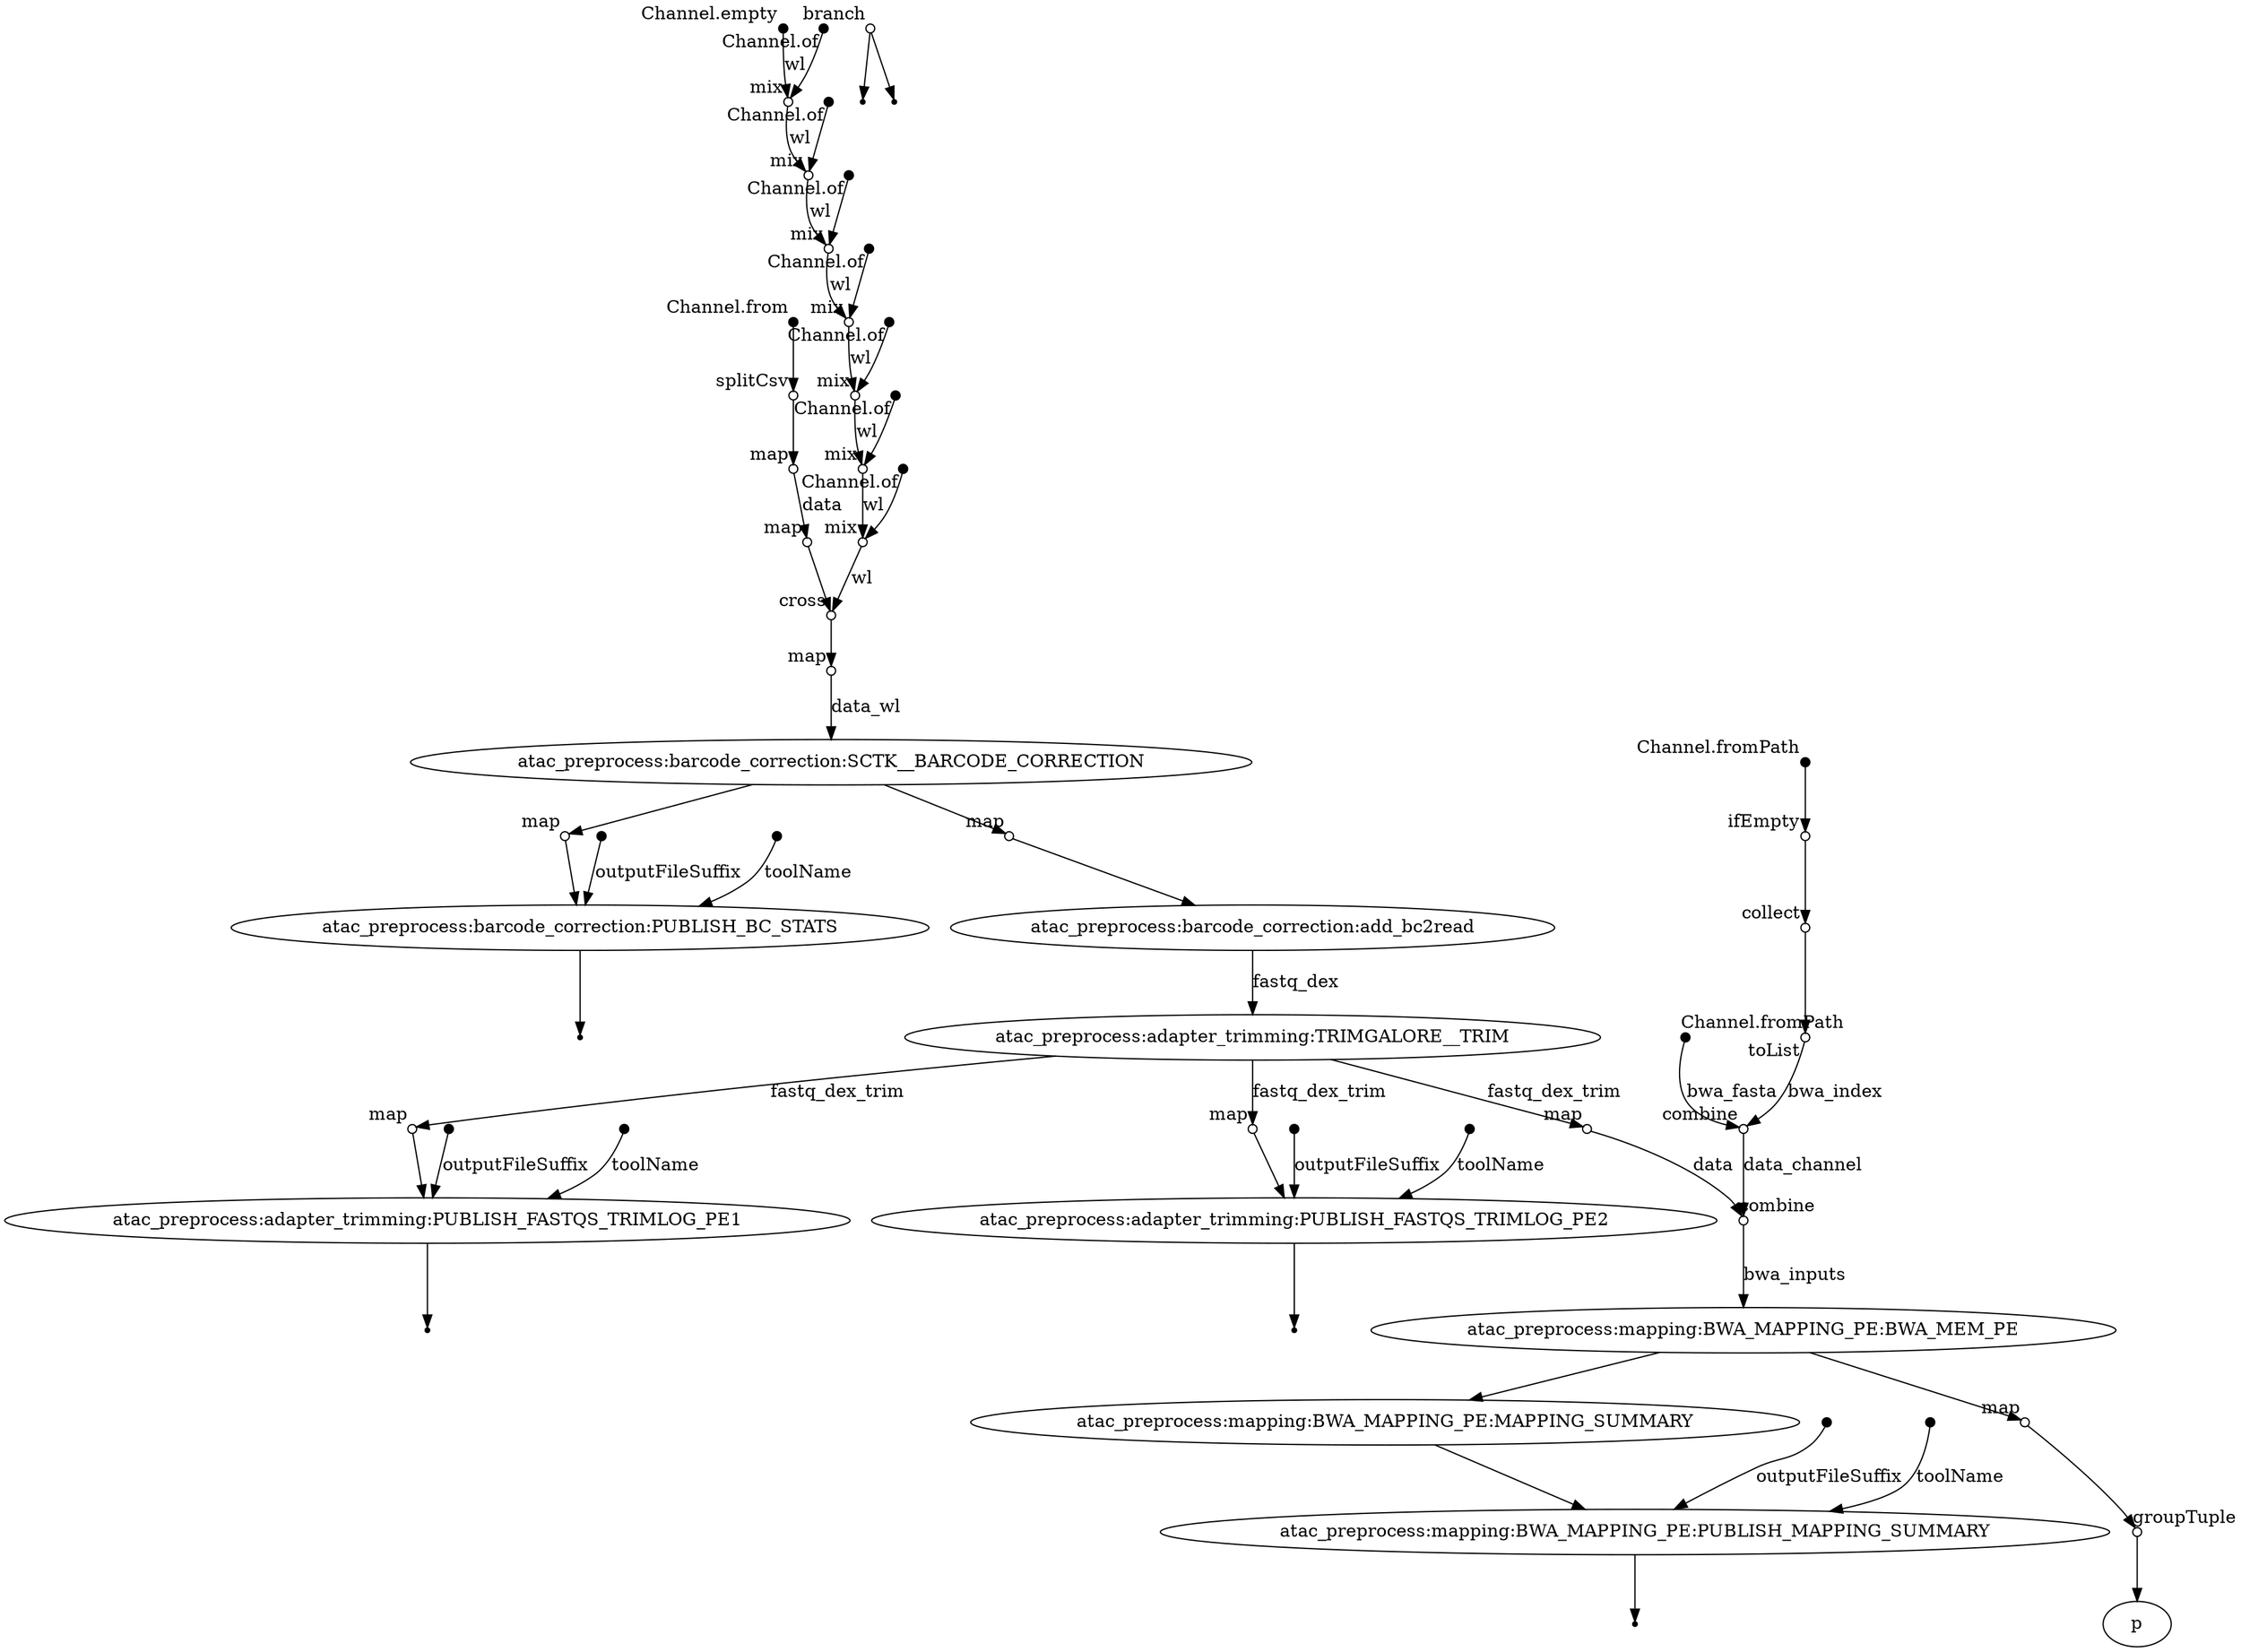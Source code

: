 digraph "pipeline_dag" {
p2 [shape=point,label="",fixedsize=true,width=0.1,xlabel="Channel.from"];
p3 [shape=circle,label="",fixedsize=true,width=0.1,xlabel="splitCsv"];
p2 -> p3;

p3 [shape=circle,label="",fixedsize=true,width=0.1,xlabel="splitCsv"];
p4 [shape=circle,label="",fixedsize=true,width=0.1,xlabel="map"];
p3 -> p4;

p4 [shape=circle,label="",fixedsize=true,width=0.1,xlabel="map"];
p20 [shape=circle,label="",fixedsize=true,width=0.1,xlabel="map"];
p4 -> p20 [label="data"];

p5 [shape=point,label="",fixedsize=true,width=0.1,xlabel="Channel.empty"];
p7 [shape=circle,label="",fixedsize=true,width=0.1,xlabel="mix"];
p5 -> p7 [label="wl"];

p6 [shape=point,label="",fixedsize=true,width=0.1,xlabel="Channel.of"];
p7 [shape=circle,label="",fixedsize=true,width=0.1,xlabel="mix"];
p6 -> p7;

p7 [shape=circle,label="",fixedsize=true,width=0.1,xlabel="mix"];
p9 [shape=circle,label="",fixedsize=true,width=0.1,xlabel="mix"];
p7 -> p9 [label="wl"];

p8 [shape=point,label="",fixedsize=true,width=0.1,xlabel="Channel.of"];
p9 [shape=circle,label="",fixedsize=true,width=0.1,xlabel="mix"];
p8 -> p9;

p9 [shape=circle,label="",fixedsize=true,width=0.1,xlabel="mix"];
p11 [shape=circle,label="",fixedsize=true,width=0.1,xlabel="mix"];
p9 -> p11 [label="wl"];

p10 [shape=point,label="",fixedsize=true,width=0.1,xlabel="Channel.of"];
p11 [shape=circle,label="",fixedsize=true,width=0.1,xlabel="mix"];
p10 -> p11;

p11 [shape=circle,label="",fixedsize=true,width=0.1,xlabel="mix"];
p13 [shape=circle,label="",fixedsize=true,width=0.1,xlabel="mix"];
p11 -> p13 [label="wl"];

p12 [shape=point,label="",fixedsize=true,width=0.1,xlabel="Channel.of"];
p13 [shape=circle,label="",fixedsize=true,width=0.1,xlabel="mix"];
p12 -> p13;

p13 [shape=circle,label="",fixedsize=true,width=0.1,xlabel="mix"];
p15 [shape=circle,label="",fixedsize=true,width=0.1,xlabel="mix"];
p13 -> p15 [label="wl"];

p14 [shape=point,label="",fixedsize=true,width=0.1,xlabel="Channel.of"];
p15 [shape=circle,label="",fixedsize=true,width=0.1,xlabel="mix"];
p14 -> p15;

p15 [shape=circle,label="",fixedsize=true,width=0.1,xlabel="mix"];
p17 [shape=circle,label="",fixedsize=true,width=0.1,xlabel="mix"];
p15 -> p17 [label="wl"];

p16 [shape=point,label="",fixedsize=true,width=0.1,xlabel="Channel.of"];
p17 [shape=circle,label="",fixedsize=true,width=0.1,xlabel="mix"];
p16 -> p17;

p17 [shape=circle,label="",fixedsize=true,width=0.1,xlabel="mix"];
p19 [shape=circle,label="",fixedsize=true,width=0.1,xlabel="mix"];
p17 -> p19 [label="wl"];

p18 [shape=point,label="",fixedsize=true,width=0.1,xlabel="Channel.of"];
p19 [shape=circle,label="",fixedsize=true,width=0.1,xlabel="mix"];
p18 -> p19;

p19 [shape=circle,label="",fixedsize=true,width=0.1,xlabel="mix"];
p21 [shape=circle,label="",fixedsize=true,width=0.1,xlabel="cross"];
p19 -> p21 [label="wl"];

p20 [shape=circle,label="",fixedsize=true,width=0.1,xlabel="map"];
p21 [shape=circle,label="",fixedsize=true,width=0.1,xlabel="cross"];
p20 -> p21;

p21 [shape=circle,label="",fixedsize=true,width=0.1,xlabel="cross"];
p22 [shape=circle,label="",fixedsize=true,width=0.1,xlabel="map"];
p21 -> p22;

p22 [shape=circle,label="",fixedsize=true,width=0.1,xlabel="map"];
p23 [label="atac_preprocess:barcode_correction:SCTK__BARCODE_CORRECTION"];
p22 -> p23 [label="data_wl"];

p23 [label="atac_preprocess:barcode_correction:SCTK__BARCODE_CORRECTION"];
p24 [shape=circle,label="",fixedsize=true,width=0.1,xlabel="map"];
p23 -> p24;

p24 [shape=circle,label="",fixedsize=true,width=0.1,xlabel="map"];
p28 [label="atac_preprocess:barcode_correction:PUBLISH_BC_STATS"];
p24 -> p28;

p25 [shape=point,label="",fixedsize=true,width=0.1];
p28 [label="atac_preprocess:barcode_correction:PUBLISH_BC_STATS"];
p25 -> p28 [label="outputFileSuffix"];

p26 [shape=point,label="",fixedsize=true,width=0.1];
p28 [label="atac_preprocess:barcode_correction:PUBLISH_BC_STATS"];
p26 -> p28 [label="toolName"];

p28 [label="atac_preprocess:barcode_correction:PUBLISH_BC_STATS"];
p30 [shape=point];
p28 -> p30;

p23 [label="atac_preprocess:barcode_correction:SCTK__BARCODE_CORRECTION"];
p31 [shape=circle,label="",fixedsize=true,width=0.1,xlabel="map"];
p23 -> p31;

p31 [shape=circle,label="",fixedsize=true,width=0.1,xlabel="map"];
p32 [label="atac_preprocess:barcode_correction:add_bc2read"];
p31 -> p32;

p32 [label="atac_preprocess:barcode_correction:add_bc2read"];
p33 [label="atac_preprocess:adapter_trimming:TRIMGALORE__TRIM"];
p32 -> p33 [label="fastq_dex"];

p33 [label="atac_preprocess:adapter_trimming:TRIMGALORE__TRIM"];
p34 [shape=circle,label="",fixedsize=true,width=0.1,xlabel="map"];
p33 -> p34 [label="fastq_dex_trim"];

p34 [shape=circle,label="",fixedsize=true,width=0.1,xlabel="map"];
p39 [label="atac_preprocess:adapter_trimming:PUBLISH_FASTQS_TRIMLOG_PE1"];
p34 -> p39;

p36 [shape=point,label="",fixedsize=true,width=0.1];
p39 [label="atac_preprocess:adapter_trimming:PUBLISH_FASTQS_TRIMLOG_PE1"];
p36 -> p39 [label="outputFileSuffix"];

p38 [shape=point,label="",fixedsize=true,width=0.1];
p39 [label="atac_preprocess:adapter_trimming:PUBLISH_FASTQS_TRIMLOG_PE1"];
p38 -> p39 [label="toolName"];

p39 [label="atac_preprocess:adapter_trimming:PUBLISH_FASTQS_TRIMLOG_PE1"];
p40 [shape=point];
p39 -> p40;

p33 [label="atac_preprocess:adapter_trimming:TRIMGALORE__TRIM"];
p42 [shape=circle,label="",fixedsize=true,width=0.1,xlabel="map"];
p33 -> p42 [label="fastq_dex_trim"];

p42 [shape=circle,label="",fixedsize=true,width=0.1,xlabel="map"];
p47 [label="atac_preprocess:adapter_trimming:PUBLISH_FASTQS_TRIMLOG_PE2"];
p42 -> p47;

p44 [shape=point,label="",fixedsize=true,width=0.1];
p47 [label="atac_preprocess:adapter_trimming:PUBLISH_FASTQS_TRIMLOG_PE2"];
p44 -> p47 [label="outputFileSuffix"];

p46 [shape=point,label="",fixedsize=true,width=0.1];
p47 [label="atac_preprocess:adapter_trimming:PUBLISH_FASTQS_TRIMLOG_PE2"];
p46 -> p47 [label="toolName"];

p47 [label="atac_preprocess:adapter_trimming:PUBLISH_FASTQS_TRIMLOG_PE2"];
p48 [shape=point];
p47 -> p48;

p33 [label="atac_preprocess:adapter_trimming:TRIMGALORE__TRIM"];
p50 [shape=circle,label="",fixedsize=true,width=0.1,xlabel="map"];
p33 -> p50 [label="fastq_dex_trim"];

p50 [shape=circle,label="",fixedsize=true,width=0.1,xlabel="map"];
p57 [shape=circle,label="",fixedsize=true,width=0.1,xlabel="combine"];
p50 -> p57 [label="data"];

p51 [shape=point,label="",fixedsize=true,width=0.1,xlabel="Channel.fromPath"];
p56 [shape=circle,label="",fixedsize=true,width=0.1,xlabel="combine"];
p51 -> p56 [label="bwa_fasta"];

p52 [shape=point,label="",fixedsize=true,width=0.1,xlabel="Channel.fromPath"];
p53 [shape=circle,label="",fixedsize=true,width=0.1,xlabel="ifEmpty"];
p52 -> p53;

p53 [shape=circle,label="",fixedsize=true,width=0.1,xlabel="ifEmpty"];
p54 [shape=circle,label="",fixedsize=true,width=0.1,xlabel="collect"];
p53 -> p54;

p54 [shape=circle,label="",fixedsize=true,width=0.1,xlabel="collect"];
p55 [shape=circle,label="",fixedsize=true,width=0.1,xlabel="toList"];
p54 -> p55;

p55 [shape=circle,label="",fixedsize=true,width=0.1,xlabel="toList"];
p56 [shape=circle,label="",fixedsize=true,width=0.1,xlabel="combine"];
p55 -> p56 [label="bwa_index"];

p56 [shape=circle,label="",fixedsize=true,width=0.1,xlabel="combine"];
p57 [shape=circle,label="",fixedsize=true,width=0.1,xlabel="combine"];
p56 -> p57 [label="data_channel"];

p57 [shape=circle,label="",fixedsize=true,width=0.1,xlabel="combine"];
p58 [label="atac_preprocess:mapping:BWA_MAPPING_PE:BWA_MEM_PE"];
p57 -> p58 [label="bwa_inputs"];

p58 [label="atac_preprocess:mapping:BWA_MAPPING_PE:BWA_MEM_PE"];
p59 [label="atac_preprocess:mapping:BWA_MAPPING_PE:MAPPING_SUMMARY"];
p58 -> p59;

p59 [label="atac_preprocess:mapping:BWA_MAPPING_PE:MAPPING_SUMMARY"];
p62 [label="atac_preprocess:mapping:BWA_MAPPING_PE:PUBLISH_MAPPING_SUMMARY"];
p59 -> p62;

p60 [shape=point,label="",fixedsize=true,width=0.1];
p62 [label="atac_preprocess:mapping:BWA_MAPPING_PE:PUBLISH_MAPPING_SUMMARY"];
p60 -> p62 [label="outputFileSuffix"];

p61 [shape=point,label="",fixedsize=true,width=0.1];
p62 [label="atac_preprocess:mapping:BWA_MAPPING_PE:PUBLISH_MAPPING_SUMMARY"];
p61 -> p62 [label="toolName"];

p62 [label="atac_preprocess:mapping:BWA_MAPPING_PE:PUBLISH_MAPPING_SUMMARY"];
p63 [shape=point];
p62 -> p63;

p58 [label="atac_preprocess:mapping:BWA_MAPPING_PE:BWA_MEM_PE"];
p64 [shape=circle,label="",fixedsize=true,width=0.1,xlabel="map"];
p58 -> p64;

p64 [shape=circle,label="",fixedsize=true,width=0.1,xlabel="map"];
p65 [shape=circle,label="",fixedsize=true,width=0.1,xlabel="groupTuple"];
p64 -> p65;

p65 [shape=circle,label="",fixedsize=true,width=0.1,xlabel="groupTuple"];
p-1 [shape=circle,label="",fixedsize=true,width=0.1,xlabel="branch"];
p65 -> p-1;

p-1 [shape=circle,label="",fixedsize=true,width=0.1,xlabel="branch"];
p1 [shape=point];
p-1 -> p1;

p-1 [shape=circle,label="",fixedsize=true,width=0.1,xlabel="branch"];
p0 [shape=point];
p-1 -> p0;

}
